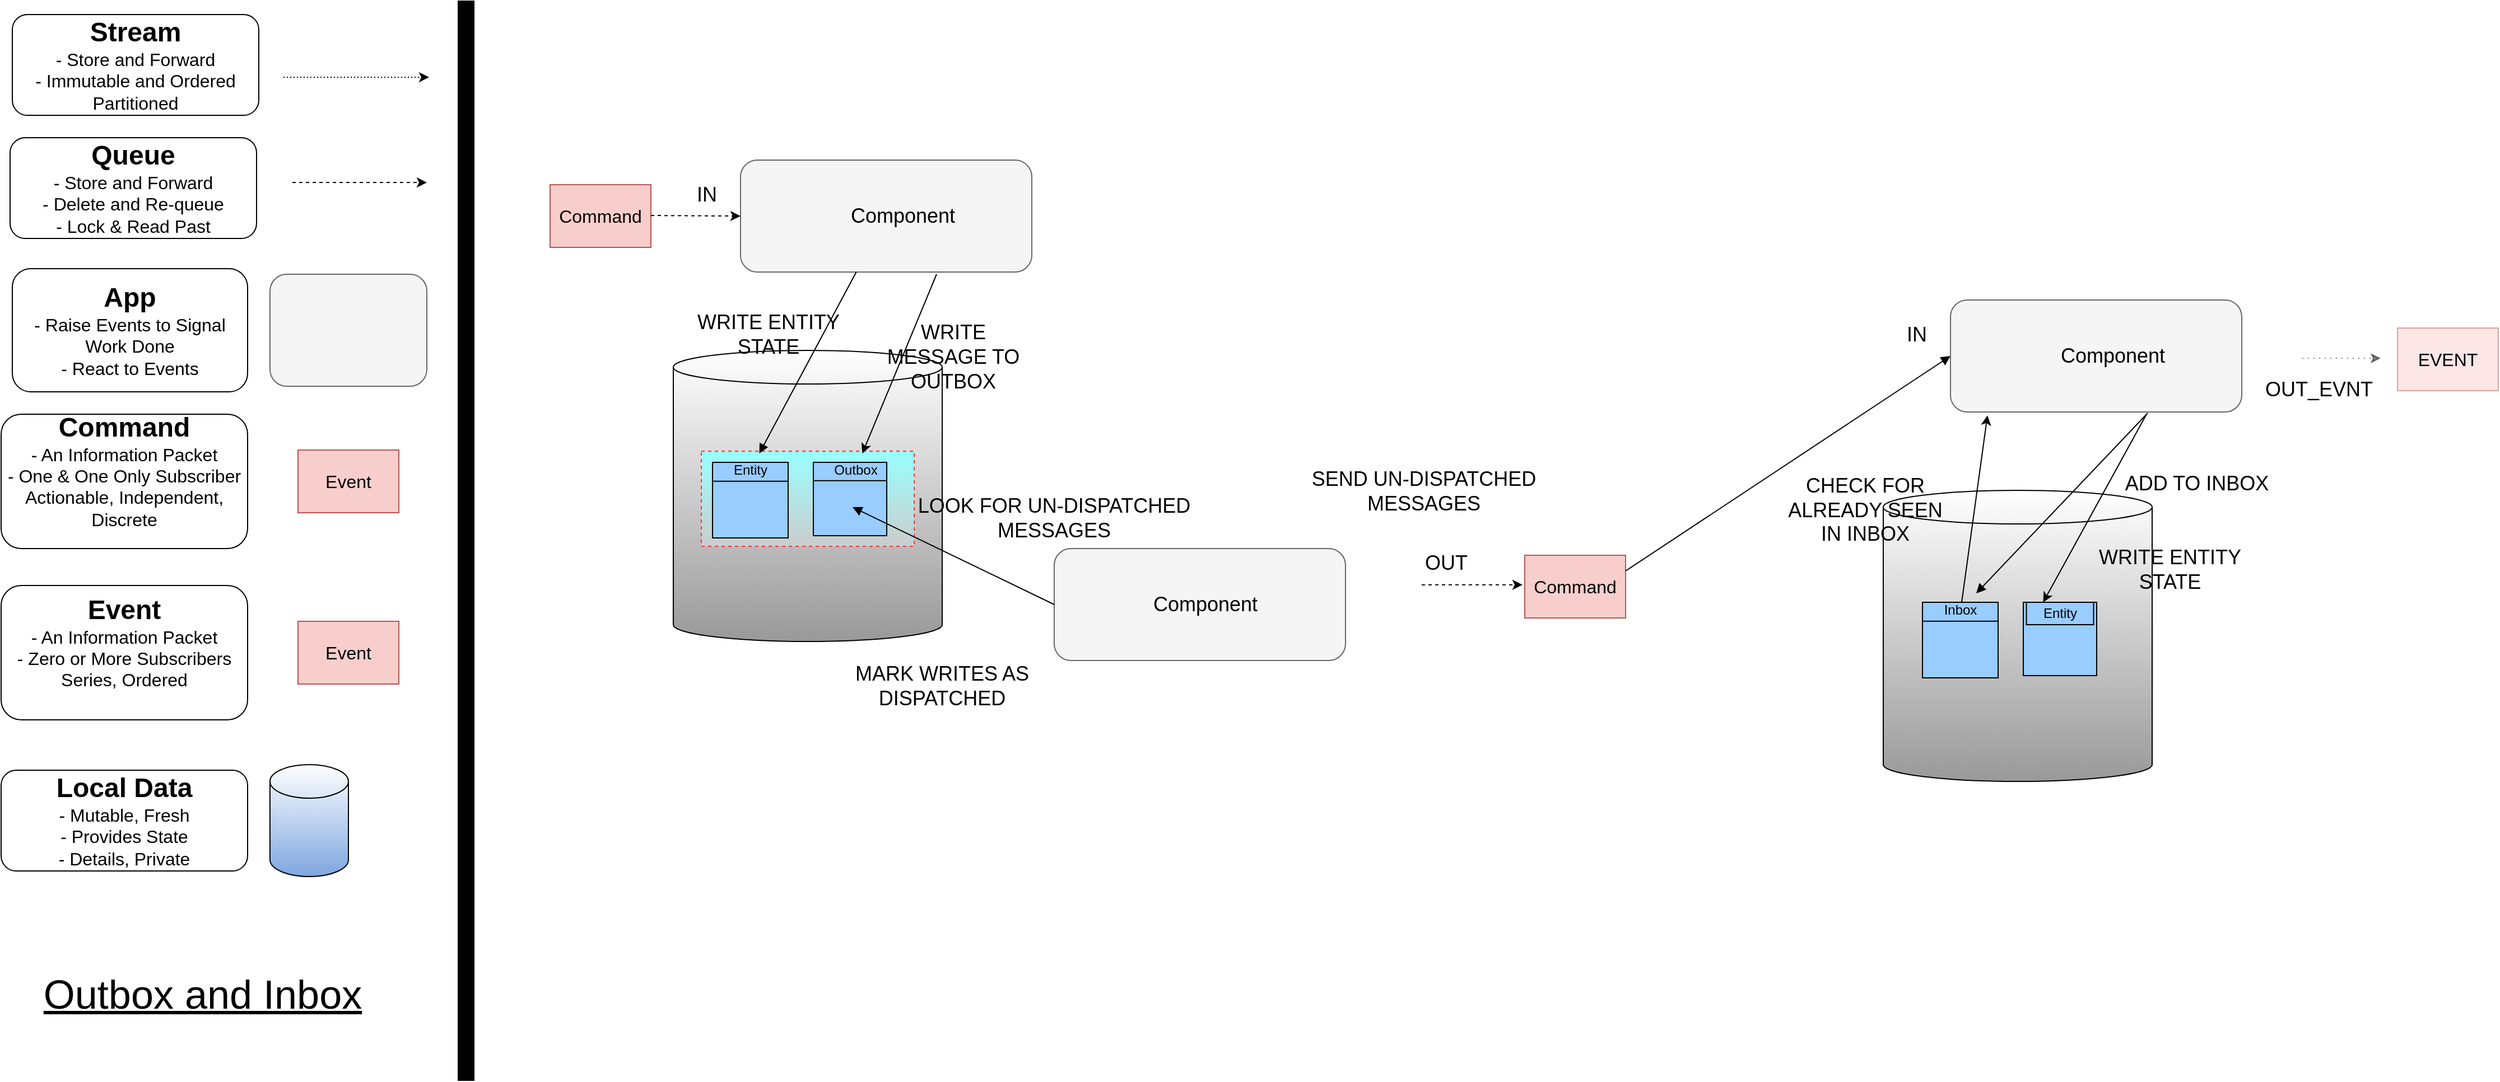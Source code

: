 <mxfile version="20.2.8" type="device"><diagram id="pcaaQmTFH2aQWBKelV1g" name="Page-1"><mxGraphModel dx="2852" dy="1750" grid="1" gridSize="10" guides="1" tooltips="1" connect="1" arrows="1" fold="1" page="1" pageScale="1" pageWidth="1169" pageHeight="827" math="0" shadow="0"><root><mxCell id="0"/><mxCell id="1" parent="0"/><mxCell id="7I5y3hVW5wrM2McRz8lY-1" value="" style="shape=cylinder3;whiteSpace=wrap;html=1;boundedLbl=1;backgroundOutline=1;size=15;gradientColor=#999999;" parent="1" vertex="1"><mxGeometry x="620" y="350" width="240" height="260" as="geometry"/></mxCell><mxCell id="6UaqGpPZ1TzohKIXtrnp-2" value="&lt;font style=&quot;font-size: 16px&quot;&gt;Command&lt;/font&gt;" style="rounded=0;whiteSpace=wrap;html=1;fillColor=#f8cecc;strokeColor=#b85450;" parent="1" vertex="1"><mxGeometry x="510" y="202" width="90" height="56" as="geometry"/></mxCell><mxCell id="HbNdEivrcMk2HuLZJGIT-10" value="" style="rounded=0;whiteSpace=wrap;html=1;strokeColor=#FF3333;dashed=1;fillColor=#99FFFF;gradientColor=#CCCCCC;" parent="1" vertex="1"><mxGeometry x="645" y="440" width="190" height="85" as="geometry"/></mxCell><mxCell id="6UaqGpPZ1TzohKIXtrnp-16" value="&lt;span style=&quot;font-size: 36px;&quot;&gt;&lt;u&gt;Outbox and Inbox&lt;/u&gt;&lt;/span&gt;" style="text;html=1;strokeColor=none;fillColor=none;align=center;verticalAlign=middle;whiteSpace=wrap;rounded=0;" parent="1" vertex="1"><mxGeometry x="30" y="890" width="340" height="70" as="geometry"/></mxCell><mxCell id="UILpSTosuJdpvX4uOPPg-1" value="" style="rounded=1;whiteSpace=wrap;html=1;fillColor=#f5f5f5;strokeColor=#666666;fontColor=#333333;" parent="1" vertex="1"><mxGeometry x="680" y="180" width="260" height="100" as="geometry"/></mxCell><mxCell id="UILpSTosuJdpvX4uOPPg-2" value="&lt;font style=&quot;font-size: 18px&quot;&gt;Component&lt;/font&gt;" style="text;html=1;strokeColor=none;fillColor=none;align=center;verticalAlign=middle;whiteSpace=wrap;rounded=0;" parent="1" vertex="1"><mxGeometry x="770" y="205" width="110" height="50" as="geometry"/></mxCell><mxCell id="UILpSTosuJdpvX4uOPPg-3" value="" style="endArrow=classic;html=1;dashed=1;" parent="1" edge="1"><mxGeometry width="50" height="50" relative="1" as="geometry"><mxPoint x="600" y="229.5" as="sourcePoint"/><mxPoint x="680" y="230" as="targetPoint"/></mxGeometry></mxCell><mxCell id="UILpSTosuJdpvX4uOPPg-4" value="&lt;font style=&quot;font-size: 18px&quot;&gt;IN&lt;/font&gt;" style="text;html=1;strokeColor=none;fillColor=none;align=center;verticalAlign=middle;whiteSpace=wrap;rounded=0;" parent="1" vertex="1"><mxGeometry x="620" y="201" width="60" height="20" as="geometry"/></mxCell><mxCell id="7I5y3hVW5wrM2McRz8lY-4" value="" style="endArrow=none;html=1;rounded=0;endFill=0;startArrow=block;startFill=1;" parent="1" source="HbNdEivrcMk2HuLZJGIT-3" target="UILpSTosuJdpvX4uOPPg-1" edge="1"><mxGeometry width="50" height="50" relative="1" as="geometry"><mxPoint x="460" y="130" as="sourcePoint"/><mxPoint x="510" y="80" as="targetPoint"/></mxGeometry></mxCell><mxCell id="7I5y3hVW5wrM2McRz8lY-5" value="" style="endArrow=classic;html=1;dashed=1;" parent="1" edge="1"><mxGeometry width="50" height="50" relative="1" as="geometry"><mxPoint x="1288" y="559.41" as="sourcePoint"/><mxPoint x="1378" y="559.41" as="targetPoint"/></mxGeometry></mxCell><mxCell id="7I5y3hVW5wrM2McRz8lY-6" value="&lt;font style=&quot;font-size: 18px&quot;&gt;OUT&lt;/font&gt;" style="text;html=1;strokeColor=none;fillColor=none;align=center;verticalAlign=middle;whiteSpace=wrap;rounded=0;" parent="1" vertex="1"><mxGeometry x="1280" y="530" width="60" height="20" as="geometry"/></mxCell><mxCell id="7I5y3hVW5wrM2McRz8lY-7" value="&lt;font style=&quot;font-size: 16px&quot;&gt;Command&lt;/font&gt;" style="rounded=0;whiteSpace=wrap;html=1;fillColor=#f8cecc;strokeColor=#b85450;" parent="1" vertex="1"><mxGeometry x="1380" y="533" width="90" height="56" as="geometry"/></mxCell><mxCell id="7I5y3hVW5wrM2McRz8lY-8" value="&lt;font style=&quot;font-size: 18px&quot;&gt;WRITE ENTITY STATE&lt;/font&gt;" style="text;html=1;strokeColor=none;fillColor=none;align=center;verticalAlign=middle;whiteSpace=wrap;rounded=0;" parent="1" vertex="1"><mxGeometry x="640" y="322" width="130" height="28" as="geometry"/></mxCell><UserObject label="" tooltip="Inertia.&#10;Likely to face a resistance to change." id="5hrJnP4Z-6MPHhdoG43W-8"><mxCell style="rounded=0;whiteSpace=wrap;html=1;strokeColor=#000000;strokeWidth=5;fillColor=#000000;fontSize=14;" parent="1" vertex="1"><mxGeometry x="430" y="40" width="10" height="960" as="geometry"/></mxCell></UserObject><mxCell id="9AZ__q4x3iSLk9VEfLXG-1" value="&lt;font style=&quot;&quot;&gt;&lt;font style=&quot;font-size: 24px;&quot;&gt;&lt;b&gt;Stream&lt;/b&gt;&lt;/font&gt;&lt;br&gt;&lt;span style=&quot;font-size: 16px;&quot;&gt;- Store and Forward&lt;/span&gt;&lt;br&gt;&lt;span style=&quot;font-size: 16px;&quot;&gt;- Immutable and Ordered&lt;br&gt;Partitioned&lt;br&gt;&lt;/span&gt;&lt;/font&gt;" style="rounded=1;whiteSpace=wrap;html=1;" parent="1" vertex="1"><mxGeometry x="30" y="50" width="220" height="90" as="geometry"/></mxCell><mxCell id="9AZ__q4x3iSLk9VEfLXG-2" value="" style="endArrow=classic;html=1;dashed=1;dashPattern=1 2;" parent="1" edge="1"><mxGeometry width="50" height="50" relative="1" as="geometry"><mxPoint x="272" y="106" as="sourcePoint"/><mxPoint x="402" y="106" as="targetPoint"/></mxGeometry></mxCell><mxCell id="9AZ__q4x3iSLk9VEfLXG-3" value="&lt;font style=&quot;&quot;&gt;&lt;span style=&quot;font-size: 24px;&quot;&gt;&lt;b&gt;App&lt;br&gt;&lt;/b&gt;&lt;/span&gt;&lt;span style=&quot;font-size: 16px;&quot;&gt;- &lt;/span&gt;&lt;span style=&quot;font-size: 16px;&quot;&gt;Raise Events to Signal Work Done&lt;br&gt;- React to Events&lt;br&gt;&lt;/span&gt;&lt;/font&gt;" style="rounded=1;whiteSpace=wrap;html=1;" parent="1" vertex="1"><mxGeometry x="30" y="277" width="210" height="110" as="geometry"/></mxCell><mxCell id="9AZ__q4x3iSLk9VEfLXG-4" value="" style="rounded=1;whiteSpace=wrap;html=1;fillColor=#f5f5f5;strokeColor=#666666;fontColor=#333333;" parent="1" vertex="1"><mxGeometry x="260" y="282" width="140" height="100" as="geometry"/></mxCell><mxCell id="9AZ__q4x3iSLk9VEfLXG-5" value="&lt;font style=&quot;font-size: 16px&quot;&gt;Event&lt;/font&gt;" style="rounded=0;whiteSpace=wrap;html=1;fillColor=#f8cecc;strokeColor=#b85450;" parent="1" vertex="1"><mxGeometry x="285" y="439" width="90" height="56" as="geometry"/></mxCell><mxCell id="9AZ__q4x3iSLk9VEfLXG-6" value="&lt;font style=&quot;&quot;&gt;&lt;span style=&quot;font-size: 24px;&quot;&gt;&lt;b&gt;Command&lt;br&gt;&lt;/b&gt;&lt;/span&gt;&lt;span style=&quot;font-size: 16px;&quot;&gt;- An Information Packet&lt;br&gt;&lt;/span&gt;&lt;span style=&quot;font-size: 16px;&quot;&gt;- One &amp;amp; One Only Subscriber&lt;br&gt;Actionable, Independent, Discrete&lt;br&gt;&lt;br&gt;&lt;/span&gt;&lt;/font&gt;" style="rounded=1;whiteSpace=wrap;html=1;" parent="1" vertex="1"><mxGeometry x="20" y="407" width="220" height="120" as="geometry"/></mxCell><mxCell id="9AZ__q4x3iSLk9VEfLXG-7" value="" style="shape=cylinder3;whiteSpace=wrap;html=1;boundedLbl=1;backgroundOutline=1;size=15;gradientColor=#7EA6E0;" parent="1" vertex="1"><mxGeometry x="260" y="720" width="70" height="100" as="geometry"/></mxCell><mxCell id="9AZ__q4x3iSLk9VEfLXG-8" value="&lt;font style=&quot;&quot;&gt;&lt;font style=&quot;font-size: 24px;&quot;&gt;&lt;b&gt;Local Data&lt;/b&gt;&lt;/font&gt;&lt;br&gt;&lt;span style=&quot;font-size: 16px;&quot;&gt;- Mutable, Fresh&lt;br&gt;&lt;/span&gt;&lt;span style=&quot;font-size: 16px;&quot;&gt;- Provides State&lt;br&gt;- Details, Private&lt;br&gt;&lt;/span&gt;&lt;/font&gt;" style="rounded=1;whiteSpace=wrap;html=1;" parent="1" vertex="1"><mxGeometry x="20" y="725" width="220" height="90" as="geometry"/></mxCell><mxCell id="9AZ__q4x3iSLk9VEfLXG-9" value="&lt;font style=&quot;&quot;&gt;&lt;font style=&quot;font-size: 24px;&quot;&gt;&lt;b&gt;Queue&lt;/b&gt;&lt;/font&gt;&lt;br&gt;&lt;span style=&quot;font-size: 16px;&quot;&gt;- Store and Forward&lt;/span&gt;&lt;br&gt;&lt;span style=&quot;font-size: 16px;&quot;&gt;- Delete and Re-queue&lt;br&gt;- Lock &amp;amp; Read Past&lt;br&gt;&lt;/span&gt;&lt;/font&gt;" style="rounded=1;whiteSpace=wrap;html=1;" parent="1" vertex="1"><mxGeometry x="28" y="160" width="220" height="90" as="geometry"/></mxCell><mxCell id="9AZ__q4x3iSLk9VEfLXG-11" value="&lt;font style=&quot;font-size: 16px&quot;&gt;Event&lt;/font&gt;" style="rounded=0;whiteSpace=wrap;html=1;fillColor=#f8cecc;strokeColor=#b85450;" parent="1" vertex="1"><mxGeometry x="285" y="592" width="90" height="56" as="geometry"/></mxCell><mxCell id="9AZ__q4x3iSLk9VEfLXG-12" value="&lt;font style=&quot;&quot;&gt;&lt;span style=&quot;font-size: 24px;&quot;&gt;&lt;b&gt;Event&lt;br&gt;&lt;/b&gt;&lt;/span&gt;&lt;span style=&quot;font-size: 16px;&quot;&gt;- An Information Packet&lt;br&gt;&lt;/span&gt;&lt;span style=&quot;font-size: 16px;&quot;&gt;- Zero or More Subscribers&lt;br&gt;Series, Ordered&lt;br&gt;&lt;br&gt;&lt;/span&gt;&lt;/font&gt;" style="rounded=1;whiteSpace=wrap;html=1;" parent="1" vertex="1"><mxGeometry x="20" y="560" width="220" height="120" as="geometry"/></mxCell><mxCell id="x_u-LXFQVxiJSXTFGkPx-1" value="" style="endArrow=classic;html=1;dashed=1;" parent="1" edge="1"><mxGeometry width="50" height="50" relative="1" as="geometry"><mxPoint x="280" y="200" as="sourcePoint"/><mxPoint x="400" y="200" as="targetPoint"/></mxGeometry></mxCell><mxCell id="lPSDDgp838rW2fuu3CZK-4" value="&lt;font style=&quot;font-size: 18px&quot;&gt;WRITE MESSAGE TO OUTBOX&lt;br&gt;&lt;br&gt;&lt;/font&gt;" style="text;html=1;strokeColor=none;fillColor=none;align=center;verticalAlign=middle;whiteSpace=wrap;rounded=0;" parent="1" vertex="1"><mxGeometry x="800" y="327" width="140" height="80" as="geometry"/></mxCell><mxCell id="HbNdEivrcMk2HuLZJGIT-1" value="" style="whiteSpace=wrap;html=1;aspect=fixed;fillColor=#99CCFF;" parent="1" vertex="1"><mxGeometry x="655" y="450" width="67.5" height="67.5" as="geometry"/></mxCell><mxCell id="HbNdEivrcMk2HuLZJGIT-2" value="" style="endArrow=none;html=1;rounded=0;exitX=0;exitY=0.25;exitDx=0;exitDy=0;entryX=1;entryY=0.25;entryDx=0;entryDy=0;" parent="1" source="HbNdEivrcMk2HuLZJGIT-1" target="HbNdEivrcMk2HuLZJGIT-1" edge="1"><mxGeometry width="50" height="50" relative="1" as="geometry"><mxPoint x="972.5" y="643" as="sourcePoint"/><mxPoint x="1022.5" y="593" as="targetPoint"/></mxGeometry></mxCell><mxCell id="HbNdEivrcMk2HuLZJGIT-3" value="&lt;font style=&quot;font-size: 12px;&quot;&gt;Entity&lt;/font&gt;" style="text;html=1;strokeColor=none;fillColor=none;align=center;verticalAlign=middle;whiteSpace=wrap;rounded=0;" parent="1" vertex="1"><mxGeometry x="658.75" y="442" width="60" height="30" as="geometry"/></mxCell><mxCell id="HbNdEivrcMk2HuLZJGIT-4" value="" style="whiteSpace=wrap;html=1;aspect=fixed;fillColor=#99CCFF;" parent="1" vertex="1"><mxGeometry x="745" y="450" width="65.5" height="65.5" as="geometry"/></mxCell><mxCell id="HbNdEivrcMk2HuLZJGIT-5" value="" style="endArrow=none;html=1;rounded=0;exitX=0;exitY=0.25;exitDx=0;exitDy=0;entryX=1;entryY=0.25;entryDx=0;entryDy=0;" parent="1" source="HbNdEivrcMk2HuLZJGIT-4" target="HbNdEivrcMk2HuLZJGIT-4" edge="1"><mxGeometry width="50" height="50" relative="1" as="geometry"><mxPoint x="1057.5" y="643" as="sourcePoint"/><mxPoint x="1107.5" y="593" as="targetPoint"/></mxGeometry></mxCell><mxCell id="HbNdEivrcMk2HuLZJGIT-6" value="&lt;font style=&quot;font-size: 12px;&quot;&gt;Outbox&lt;/font&gt;" style="text;html=1;strokeColor=none;fillColor=none;align=center;verticalAlign=middle;whiteSpace=wrap;rounded=0;" parent="1" vertex="1"><mxGeometry x="752.5" y="442" width="60" height="30" as="geometry"/></mxCell><mxCell id="HbNdEivrcMk2HuLZJGIT-13" value="" style="rounded=1;whiteSpace=wrap;html=1;fillColor=#f5f5f5;strokeColor=#666666;fontColor=#333333;" parent="1" vertex="1"><mxGeometry x="960" y="527" width="260" height="100" as="geometry"/></mxCell><mxCell id="HbNdEivrcMk2HuLZJGIT-14" value="&lt;font style=&quot;font-size: 18px&quot;&gt;Component&lt;/font&gt;" style="text;html=1;strokeColor=none;fillColor=none;align=center;verticalAlign=middle;whiteSpace=wrap;rounded=0;" parent="1" vertex="1"><mxGeometry x="1040" y="552" width="110" height="50" as="geometry"/></mxCell><mxCell id="HbNdEivrcMk2HuLZJGIT-15" value="" style="endArrow=none;html=1;rounded=0;endFill=0;startArrow=block;startFill=1;entryX=0;entryY=0.5;entryDx=0;entryDy=0;" parent="1" target="HbNdEivrcMk2HuLZJGIT-13" edge="1"><mxGeometry width="50" height="50" relative="1" as="geometry"><mxPoint x="780" y="490" as="sourcePoint"/><mxPoint x="793.293" y="290" as="targetPoint"/></mxGeometry></mxCell><mxCell id="HbNdEivrcMk2HuLZJGIT-16" value="" style="endArrow=classic;html=1;rounded=0;fontSize=12;exitX=0.673;exitY=1.02;exitDx=0;exitDy=0;exitPerimeter=0;" parent="1" source="UILpSTosuJdpvX4uOPPg-1" target="HbNdEivrcMk2HuLZJGIT-6" edge="1"><mxGeometry width="50" height="50" relative="1" as="geometry"><mxPoint x="800" y="510" as="sourcePoint"/><mxPoint x="850" y="460" as="targetPoint"/></mxGeometry></mxCell><mxCell id="HbNdEivrcMk2HuLZJGIT-17" value="&lt;font style=&quot;font-size: 18px&quot;&gt;LOOK FOR UN-DISPATCHED MESSAGES&lt;br&gt;&lt;/font&gt;" style="text;html=1;strokeColor=none;fillColor=none;align=center;verticalAlign=middle;whiteSpace=wrap;rounded=0;" parent="1" vertex="1"><mxGeometry x="830" y="460" width="260" height="80" as="geometry"/></mxCell><mxCell id="HbNdEivrcMk2HuLZJGIT-24" value="&lt;font style=&quot;font-size: 18px&quot;&gt;SEND UN-DISPATCHED MESSAGES&lt;br&gt;&lt;/font&gt;" style="text;html=1;strokeColor=none;fillColor=none;align=center;verticalAlign=middle;whiteSpace=wrap;rounded=0;" parent="1" vertex="1"><mxGeometry x="1160" y="435.5" width="260" height="80" as="geometry"/></mxCell><mxCell id="sdthdR0geuH6Tl3lb4MF-3" value="" style="endArrow=none;html=1;rounded=0;endFill=0;startArrow=block;startFill=1;entryX=1;entryY=0.25;entryDx=0;entryDy=0;exitX=0;exitY=0.5;exitDx=0;exitDy=0;" parent="1" source="TFdTvUTUkO_2Vn6dljmn-2" target="7I5y3hVW5wrM2McRz8lY-7" edge="1"><mxGeometry width="50" height="50" relative="1" as="geometry"><mxPoint x="1120" y="630" as="sourcePoint"/><mxPoint x="1570" y="580.934" as="targetPoint"/></mxGeometry></mxCell><mxCell id="sdthdR0geuH6Tl3lb4MF-5" value="&lt;font style=&quot;font-size: 18px&quot;&gt;MARK WRITES AS DISPATCHED&lt;br&gt;&lt;/font&gt;" style="text;html=1;strokeColor=none;fillColor=none;align=center;verticalAlign=middle;whiteSpace=wrap;rounded=0;" parent="1" vertex="1"><mxGeometry x="730" y="610" width="260" height="80" as="geometry"/></mxCell><mxCell id="TFdTvUTUkO_2Vn6dljmn-1" value="" style="shape=cylinder3;whiteSpace=wrap;html=1;boundedLbl=1;backgroundOutline=1;size=15;gradientColor=#999999;" vertex="1" parent="1"><mxGeometry x="1700" y="475" width="240" height="260" as="geometry"/></mxCell><mxCell id="TFdTvUTUkO_2Vn6dljmn-2" value="" style="rounded=1;whiteSpace=wrap;html=1;fillColor=#f5f5f5;strokeColor=#666666;fontColor=#333333;" vertex="1" parent="1"><mxGeometry x="1760" y="305" width="260" height="100" as="geometry"/></mxCell><mxCell id="TFdTvUTUkO_2Vn6dljmn-3" value="&lt;font style=&quot;font-size: 18px&quot;&gt;Component&lt;/font&gt;" style="text;html=1;strokeColor=none;fillColor=none;align=center;verticalAlign=middle;whiteSpace=wrap;rounded=0;" vertex="1" parent="1"><mxGeometry x="1850" y="330" width="110" height="50" as="geometry"/></mxCell><mxCell id="TFdTvUTUkO_2Vn6dljmn-4" value="&lt;font style=&quot;font-size: 18px&quot;&gt;IN&lt;/font&gt;" style="text;html=1;strokeColor=none;fillColor=none;align=center;verticalAlign=middle;whiteSpace=wrap;rounded=0;" vertex="1" parent="1"><mxGeometry x="1700" y="326" width="60" height="20" as="geometry"/></mxCell><mxCell id="TFdTvUTUkO_2Vn6dljmn-5" value="" style="endArrow=none;html=1;rounded=0;endFill=0;startArrow=block;startFill=1;entryX=0.677;entryY=1.01;entryDx=0;entryDy=0;entryPerimeter=0;" edge="1" parent="1" source="TFdTvUTUkO_2Vn6dljmn-11" target="TFdTvUTUkO_2Vn6dljmn-2"><mxGeometry width="50" height="50" relative="1" as="geometry"><mxPoint x="1540" y="255" as="sourcePoint"/><mxPoint x="1590" y="205" as="targetPoint"/></mxGeometry></mxCell><mxCell id="TFdTvUTUkO_2Vn6dljmn-6" value="&lt;font style=&quot;font-size: 18px&quot;&gt;WRITE ENTITY STATE&lt;/font&gt;" style="text;html=1;strokeColor=none;fillColor=none;align=center;verticalAlign=middle;whiteSpace=wrap;rounded=0;" vertex="1" parent="1"><mxGeometry x="1890.5" y="532" width="130" height="28" as="geometry"/></mxCell><mxCell id="TFdTvUTUkO_2Vn6dljmn-7" value="&lt;font style=&quot;font-size: 18px&quot;&gt;ADD TO INBOX&lt;br&gt;&lt;/font&gt;" style="text;html=1;strokeColor=none;fillColor=none;align=center;verticalAlign=middle;whiteSpace=wrap;rounded=0;" vertex="1" parent="1"><mxGeometry x="1910" y="429" width="140" height="80" as="geometry"/></mxCell><mxCell id="TFdTvUTUkO_2Vn6dljmn-8" value="" style="whiteSpace=wrap;html=1;aspect=fixed;fillColor=#99CCFF;" vertex="1" parent="1"><mxGeometry x="1735" y="575" width="67.5" height="67.5" as="geometry"/></mxCell><mxCell id="TFdTvUTUkO_2Vn6dljmn-9" value="" style="endArrow=none;html=1;rounded=0;exitX=0;exitY=0.25;exitDx=0;exitDy=0;entryX=1;entryY=0.25;entryDx=0;entryDy=0;" edge="1" parent="1" source="TFdTvUTUkO_2Vn6dljmn-8" target="TFdTvUTUkO_2Vn6dljmn-8"><mxGeometry width="50" height="50" relative="1" as="geometry"><mxPoint x="2052.5" y="768" as="sourcePoint"/><mxPoint x="2102.5" y="718" as="targetPoint"/></mxGeometry></mxCell><mxCell id="TFdTvUTUkO_2Vn6dljmn-10" value="" style="endArrow=none;html=1;rounded=0;exitX=0;exitY=0.25;exitDx=0;exitDy=0;entryX=1;entryY=0.25;entryDx=0;entryDy=0;" edge="1" parent="1" source="TFdTvUTUkO_2Vn6dljmn-18" target="TFdTvUTUkO_2Vn6dljmn-18"><mxGeometry width="50" height="50" relative="1" as="geometry"><mxPoint x="2137.5" y="768" as="sourcePoint"/><mxPoint x="2187.5" y="718" as="targetPoint"/></mxGeometry></mxCell><mxCell id="TFdTvUTUkO_2Vn6dljmn-11" value="&lt;font style=&quot;font-size: 12px;&quot;&gt;Inbox&lt;/font&gt;" style="text;html=1;strokeColor=none;fillColor=none;align=center;verticalAlign=middle;whiteSpace=wrap;rounded=0;" vertex="1" parent="1"><mxGeometry x="1738.75" y="567" width="60" height="30" as="geometry"/></mxCell><mxCell id="TFdTvUTUkO_2Vn6dljmn-12" value="" style="endArrow=classic;html=1;rounded=0;fontSize=12;exitX=0.673;exitY=1.02;exitDx=0;exitDy=0;exitPerimeter=0;entryX=0.25;entryY=0;entryDx=0;entryDy=0;" edge="1" parent="1" source="TFdTvUTUkO_2Vn6dljmn-2" target="TFdTvUTUkO_2Vn6dljmn-21"><mxGeometry width="50" height="50" relative="1" as="geometry"><mxPoint x="1880" y="635" as="sourcePoint"/><mxPoint x="1930" y="585" as="targetPoint"/></mxGeometry></mxCell><mxCell id="TFdTvUTUkO_2Vn6dljmn-13" value="&lt;font style=&quot;font-size: 16px&quot;&gt;EVENT&lt;/font&gt;" style="rounded=0;whiteSpace=wrap;html=1;fillColor=#f8cecc;strokeColor=#b85450;opacity=50;" vertex="1" parent="1"><mxGeometry x="2159" y="330" width="90" height="56" as="geometry"/></mxCell><mxCell id="TFdTvUTUkO_2Vn6dljmn-14" value="&lt;font style=&quot;font-size: 18px&quot;&gt;OUT_EVNT&lt;/font&gt;" style="text;html=1;strokeColor=none;fillColor=none;align=center;verticalAlign=middle;whiteSpace=wrap;rounded=0;opacity=50;" vertex="1" parent="1"><mxGeometry x="2059" y="375" width="60" height="20" as="geometry"/></mxCell><mxCell id="TFdTvUTUkO_2Vn6dljmn-18" value="" style="whiteSpace=wrap;html=1;aspect=fixed;fillColor=#99CCFF;" vertex="1" parent="1"><mxGeometry x="1825" y="575" width="65.5" height="65.5" as="geometry"/></mxCell><mxCell id="TFdTvUTUkO_2Vn6dljmn-19" value="" style="endArrow=classic;html=1;dashed=1;dashPattern=1 4;opacity=50;" edge="1" parent="1"><mxGeometry width="50" height="50" relative="1" as="geometry"><mxPoint x="2074" y="357" as="sourcePoint"/><mxPoint x="2144" y="357" as="targetPoint"/></mxGeometry></mxCell><mxCell id="TFdTvUTUkO_2Vn6dljmn-21" value="&lt;font style=&quot;font-size: 12px;&quot;&gt;Entity&lt;/font&gt;" style="text;html=1;strokeColor=default;fillColor=none;align=center;verticalAlign=middle;whiteSpace=wrap;rounded=0;" vertex="1" parent="1"><mxGeometry x="1827.75" y="575" width="60" height="20" as="geometry"/></mxCell><mxCell id="TFdTvUTUkO_2Vn6dljmn-22" value="" style="endArrow=classic;html=1;rounded=0;endFill=1;startArrow=none;startFill=0;entryX=0.127;entryY=1.03;entryDx=0;entryDy=0;entryPerimeter=0;" edge="1" parent="1" target="TFdTvUTUkO_2Vn6dljmn-2"><mxGeometry width="50" height="50" relative="1" as="geometry"><mxPoint x="1770.0" y="575" as="sourcePoint"/><mxPoint x="1946.02" y="416" as="targetPoint"/></mxGeometry></mxCell><mxCell id="TFdTvUTUkO_2Vn6dljmn-23" value="&lt;font style=&quot;font-size: 18px&quot;&gt;CHECK FOR ALREADY SEEN IN INBOX&lt;br&gt;&lt;/font&gt;" style="text;html=1;strokeColor=none;fillColor=none;align=center;verticalAlign=middle;whiteSpace=wrap;rounded=0;" vertex="1" parent="1"><mxGeometry x="1614" y="453" width="140" height="80" as="geometry"/></mxCell></root></mxGraphModel></diagram></mxfile>